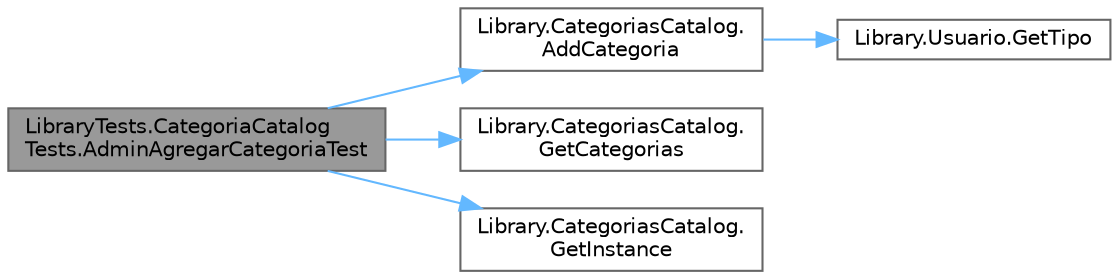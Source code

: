 digraph "LibraryTests.CategoriaCatalogTests.AdminAgregarCategoriaTest"
{
 // INTERACTIVE_SVG=YES
 // LATEX_PDF_SIZE
  bgcolor="transparent";
  edge [fontname=Helvetica,fontsize=10,labelfontname=Helvetica,labelfontsize=10];
  node [fontname=Helvetica,fontsize=10,shape=box,height=0.2,width=0.4];
  rankdir="LR";
  Node1 [label="LibraryTests.CategoriaCatalog\lTests.AdminAgregarCategoriaTest",height=0.2,width=0.4,color="gray40", fillcolor="grey60", style="filled", fontcolor="black",tooltip="Test para cuando un admin agrega una categoría"];
  Node1 -> Node2 [color="steelblue1",style="solid"];
  Node2 [label="Library.CategoriasCatalog.\lAddCategoria",height=0.2,width=0.4,color="grey40", fillcolor="white", style="filled",URL="$classLibrary_1_1CategoriasCatalog.html#a9cfffa528cb849e731015b40d8040672",tooltip="Método para agregar una nueva categoría al catálogo."];
  Node2 -> Node3 [color="steelblue1",style="solid"];
  Node3 [label="Library.Usuario.GetTipo",height=0.2,width=0.4,color="grey40", fillcolor="white", style="filled",URL="$classLibrary_1_1Usuario.html#a33099664c3da6b61454db7c3343deceb",tooltip="Checkea que tipo de usuario es, puede ser Administrador, Trabajador o Empleador."];
  Node1 -> Node4 [color="steelblue1",style="solid"];
  Node4 [label="Library.CategoriasCatalog.\lGetCategorias",height=0.2,width=0.4,color="grey40", fillcolor="white", style="filled",URL="$classLibrary_1_1CategoriasCatalog.html#af2be7107b5d7b98f07843d11433a3b80",tooltip="Método para conocer las categorias."];
  Node1 -> Node5 [color="steelblue1",style="solid"];
  Node5 [label="Library.CategoriasCatalog.\lGetInstance",height=0.2,width=0.4,color="grey40", fillcolor="white", style="filled",URL="$classLibrary_1_1CategoriasCatalog.html#ac8ea1856af5e8d3a2a0566ce38dd1025",tooltip="Método para obtener la instancia del catálogo de categorías."];
}
